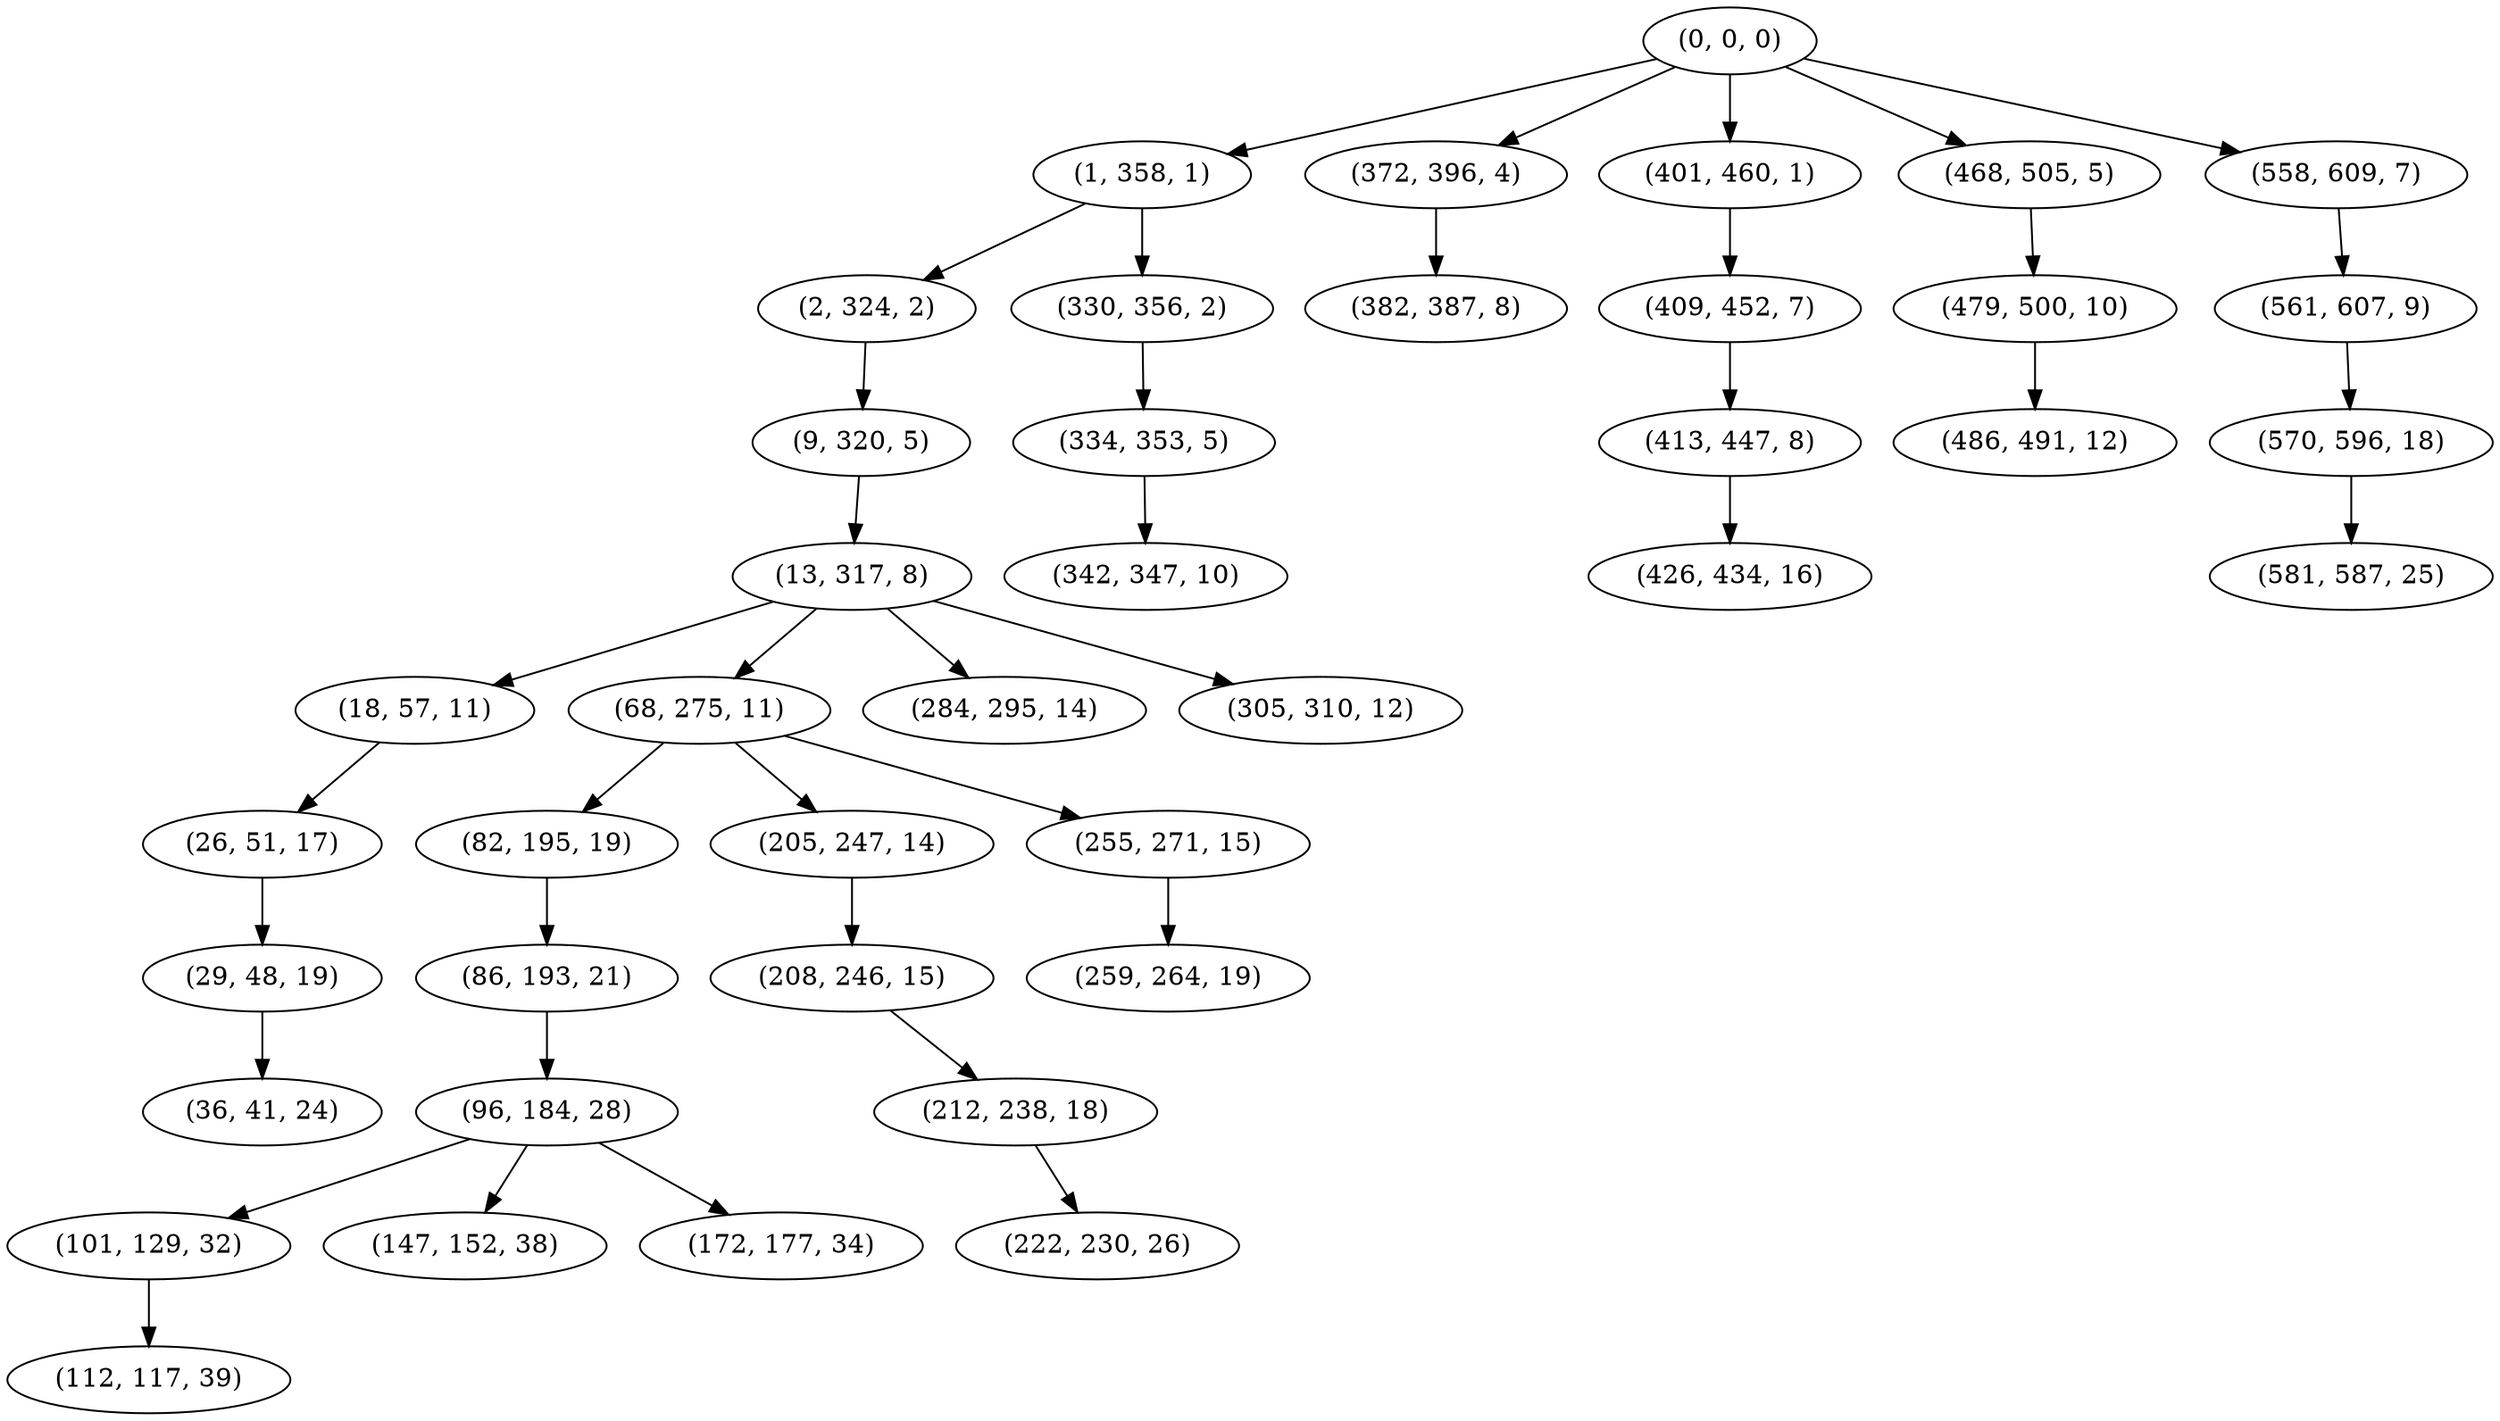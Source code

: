 digraph tree {
    "(0, 0, 0)";
    "(1, 358, 1)";
    "(2, 324, 2)";
    "(9, 320, 5)";
    "(13, 317, 8)";
    "(18, 57, 11)";
    "(26, 51, 17)";
    "(29, 48, 19)";
    "(36, 41, 24)";
    "(68, 275, 11)";
    "(82, 195, 19)";
    "(86, 193, 21)";
    "(96, 184, 28)";
    "(101, 129, 32)";
    "(112, 117, 39)";
    "(147, 152, 38)";
    "(172, 177, 34)";
    "(205, 247, 14)";
    "(208, 246, 15)";
    "(212, 238, 18)";
    "(222, 230, 26)";
    "(255, 271, 15)";
    "(259, 264, 19)";
    "(284, 295, 14)";
    "(305, 310, 12)";
    "(330, 356, 2)";
    "(334, 353, 5)";
    "(342, 347, 10)";
    "(372, 396, 4)";
    "(382, 387, 8)";
    "(401, 460, 1)";
    "(409, 452, 7)";
    "(413, 447, 8)";
    "(426, 434, 16)";
    "(468, 505, 5)";
    "(479, 500, 10)";
    "(486, 491, 12)";
    "(558, 609, 7)";
    "(561, 607, 9)";
    "(570, 596, 18)";
    "(581, 587, 25)";
    "(0, 0, 0)" -> "(1, 358, 1)";
    "(0, 0, 0)" -> "(372, 396, 4)";
    "(0, 0, 0)" -> "(401, 460, 1)";
    "(0, 0, 0)" -> "(468, 505, 5)";
    "(0, 0, 0)" -> "(558, 609, 7)";
    "(1, 358, 1)" -> "(2, 324, 2)";
    "(1, 358, 1)" -> "(330, 356, 2)";
    "(2, 324, 2)" -> "(9, 320, 5)";
    "(9, 320, 5)" -> "(13, 317, 8)";
    "(13, 317, 8)" -> "(18, 57, 11)";
    "(13, 317, 8)" -> "(68, 275, 11)";
    "(13, 317, 8)" -> "(284, 295, 14)";
    "(13, 317, 8)" -> "(305, 310, 12)";
    "(18, 57, 11)" -> "(26, 51, 17)";
    "(26, 51, 17)" -> "(29, 48, 19)";
    "(29, 48, 19)" -> "(36, 41, 24)";
    "(68, 275, 11)" -> "(82, 195, 19)";
    "(68, 275, 11)" -> "(205, 247, 14)";
    "(68, 275, 11)" -> "(255, 271, 15)";
    "(82, 195, 19)" -> "(86, 193, 21)";
    "(86, 193, 21)" -> "(96, 184, 28)";
    "(96, 184, 28)" -> "(101, 129, 32)";
    "(96, 184, 28)" -> "(147, 152, 38)";
    "(96, 184, 28)" -> "(172, 177, 34)";
    "(101, 129, 32)" -> "(112, 117, 39)";
    "(205, 247, 14)" -> "(208, 246, 15)";
    "(208, 246, 15)" -> "(212, 238, 18)";
    "(212, 238, 18)" -> "(222, 230, 26)";
    "(255, 271, 15)" -> "(259, 264, 19)";
    "(330, 356, 2)" -> "(334, 353, 5)";
    "(334, 353, 5)" -> "(342, 347, 10)";
    "(372, 396, 4)" -> "(382, 387, 8)";
    "(401, 460, 1)" -> "(409, 452, 7)";
    "(409, 452, 7)" -> "(413, 447, 8)";
    "(413, 447, 8)" -> "(426, 434, 16)";
    "(468, 505, 5)" -> "(479, 500, 10)";
    "(479, 500, 10)" -> "(486, 491, 12)";
    "(558, 609, 7)" -> "(561, 607, 9)";
    "(561, 607, 9)" -> "(570, 596, 18)";
    "(570, 596, 18)" -> "(581, 587, 25)";
}
